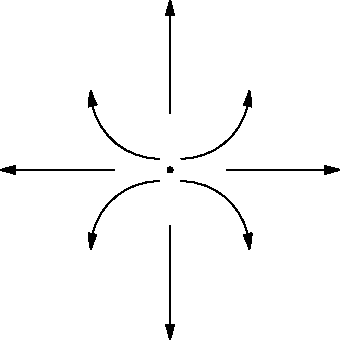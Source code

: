 size(6cm,6cm,IgnoreAspect);
import graph;

dot((0,0));

draw((0.1,0.1){E}..{N}(0.7,0.7),Arrow);
draw((-0.1,-0.1){W}..{S}(-0.7,-0.7),Arrow);
draw((0.1,-0.1){E}..{S}(0.7,-0.7),Arrow);
draw((-0.1,0.1){W}..{N}(-0.7,0.7),Arrow);

draw((0.5,0)--(1.5,0),Arrow);
draw((-0.5,0)--(-1.5,0),Arrow);
draw((0,0.5)--(0,1.5),Arrow);
draw((0,-0.5)--(0,-1.5),Arrow);


